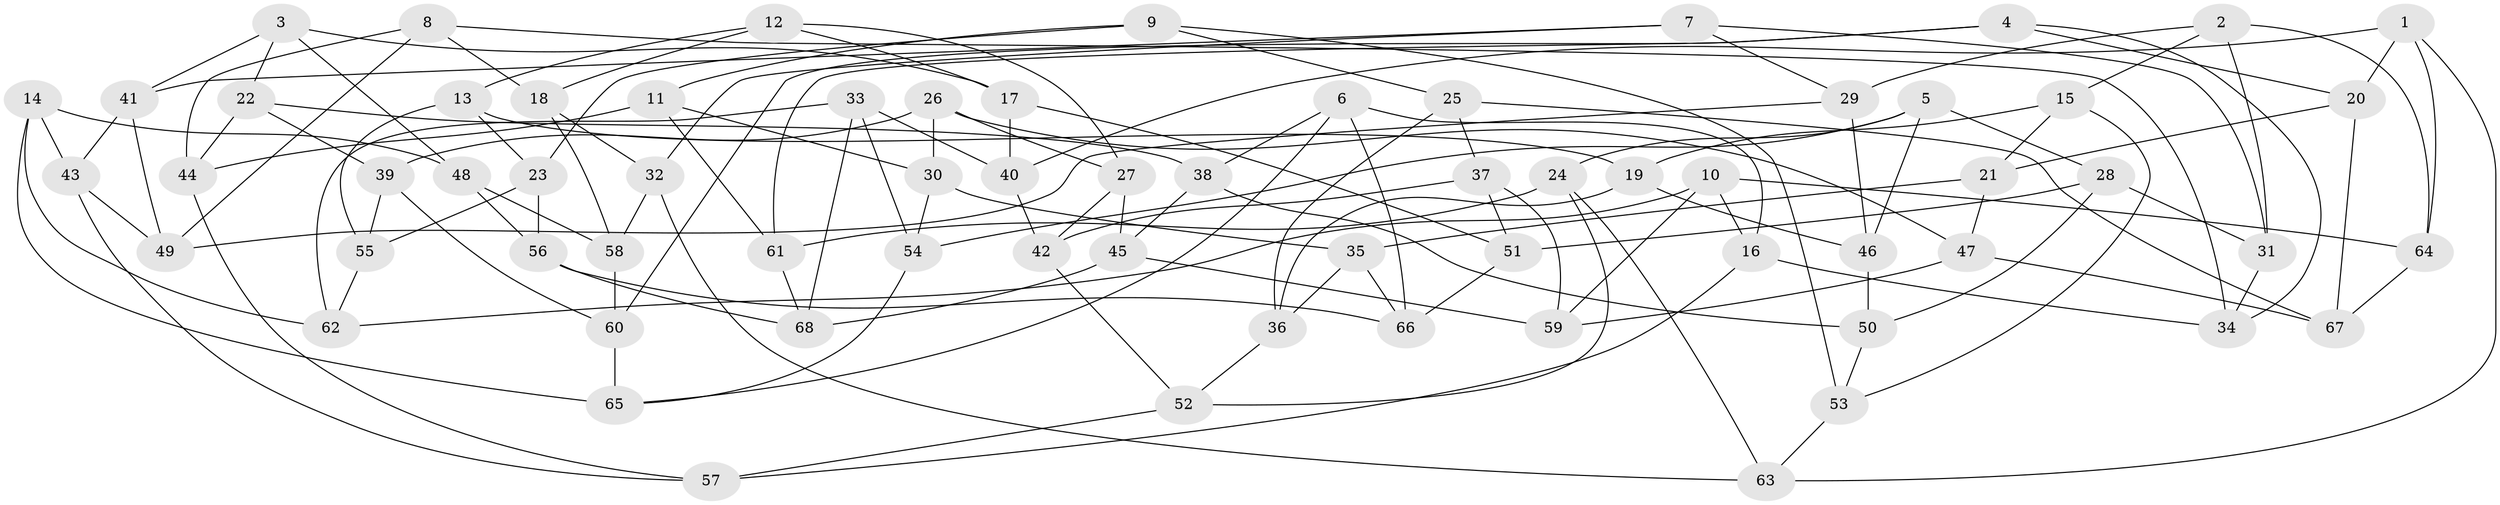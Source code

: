 // coarse degree distribution, {6: 0.6097560975609756, 4: 0.34146341463414637, 5: 0.04878048780487805}
// Generated by graph-tools (version 1.1) at 2025/24/03/03/25 07:24:22]
// undirected, 68 vertices, 136 edges
graph export_dot {
graph [start="1"]
  node [color=gray90,style=filled];
  1;
  2;
  3;
  4;
  5;
  6;
  7;
  8;
  9;
  10;
  11;
  12;
  13;
  14;
  15;
  16;
  17;
  18;
  19;
  20;
  21;
  22;
  23;
  24;
  25;
  26;
  27;
  28;
  29;
  30;
  31;
  32;
  33;
  34;
  35;
  36;
  37;
  38;
  39;
  40;
  41;
  42;
  43;
  44;
  45;
  46;
  47;
  48;
  49;
  50;
  51;
  52;
  53;
  54;
  55;
  56;
  57;
  58;
  59;
  60;
  61;
  62;
  63;
  64;
  65;
  66;
  67;
  68;
  1 -- 40;
  1 -- 20;
  1 -- 63;
  1 -- 64;
  2 -- 31;
  2 -- 15;
  2 -- 29;
  2 -- 64;
  3 -- 41;
  3 -- 22;
  3 -- 48;
  3 -- 17;
  4 -- 60;
  4 -- 20;
  4 -- 34;
  4 -- 61;
  5 -- 54;
  5 -- 24;
  5 -- 28;
  5 -- 46;
  6 -- 65;
  6 -- 66;
  6 -- 16;
  6 -- 38;
  7 -- 32;
  7 -- 41;
  7 -- 29;
  7 -- 31;
  8 -- 49;
  8 -- 18;
  8 -- 34;
  8 -- 44;
  9 -- 11;
  9 -- 25;
  9 -- 23;
  9 -- 53;
  10 -- 64;
  10 -- 59;
  10 -- 16;
  10 -- 62;
  11 -- 30;
  11 -- 44;
  11 -- 61;
  12 -- 18;
  12 -- 13;
  12 -- 27;
  12 -- 17;
  13 -- 19;
  13 -- 55;
  13 -- 23;
  14 -- 65;
  14 -- 48;
  14 -- 62;
  14 -- 43;
  15 -- 19;
  15 -- 53;
  15 -- 21;
  16 -- 57;
  16 -- 34;
  17 -- 51;
  17 -- 40;
  18 -- 58;
  18 -- 32;
  19 -- 46;
  19 -- 36;
  20 -- 67;
  20 -- 21;
  21 -- 35;
  21 -- 47;
  22 -- 39;
  22 -- 38;
  22 -- 44;
  23 -- 55;
  23 -- 56;
  24 -- 63;
  24 -- 61;
  24 -- 52;
  25 -- 67;
  25 -- 36;
  25 -- 37;
  26 -- 39;
  26 -- 27;
  26 -- 30;
  26 -- 47;
  27 -- 45;
  27 -- 42;
  28 -- 31;
  28 -- 51;
  28 -- 50;
  29 -- 46;
  29 -- 49;
  30 -- 35;
  30 -- 54;
  31 -- 34;
  32 -- 58;
  32 -- 63;
  33 -- 62;
  33 -- 68;
  33 -- 54;
  33 -- 40;
  35 -- 36;
  35 -- 66;
  36 -- 52;
  37 -- 59;
  37 -- 42;
  37 -- 51;
  38 -- 50;
  38 -- 45;
  39 -- 60;
  39 -- 55;
  40 -- 42;
  41 -- 49;
  41 -- 43;
  42 -- 52;
  43 -- 49;
  43 -- 57;
  44 -- 57;
  45 -- 59;
  45 -- 68;
  46 -- 50;
  47 -- 67;
  47 -- 59;
  48 -- 56;
  48 -- 58;
  50 -- 53;
  51 -- 66;
  52 -- 57;
  53 -- 63;
  54 -- 65;
  55 -- 62;
  56 -- 68;
  56 -- 66;
  58 -- 60;
  60 -- 65;
  61 -- 68;
  64 -- 67;
}
